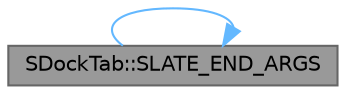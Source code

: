 digraph "SDockTab::SLATE_END_ARGS"
{
 // INTERACTIVE_SVG=YES
 // LATEX_PDF_SIZE
  bgcolor="transparent";
  edge [fontname=Helvetica,fontsize=10,labelfontname=Helvetica,labelfontsize=10];
  node [fontname=Helvetica,fontsize=10,shape=box,height=0.2,width=0.4];
  rankdir="RL";
  Node1 [id="Node000001",label="SDockTab::SLATE_END_ARGS",height=0.2,width=0.4,color="gray40", fillcolor="grey60", style="filled", fontcolor="black",tooltip="Construct the widget from the declaration."];
  Node1 -> Node1 [id="edge1_Node000001_Node000001",dir="back",color="steelblue1",style="solid",tooltip=" "];
}
